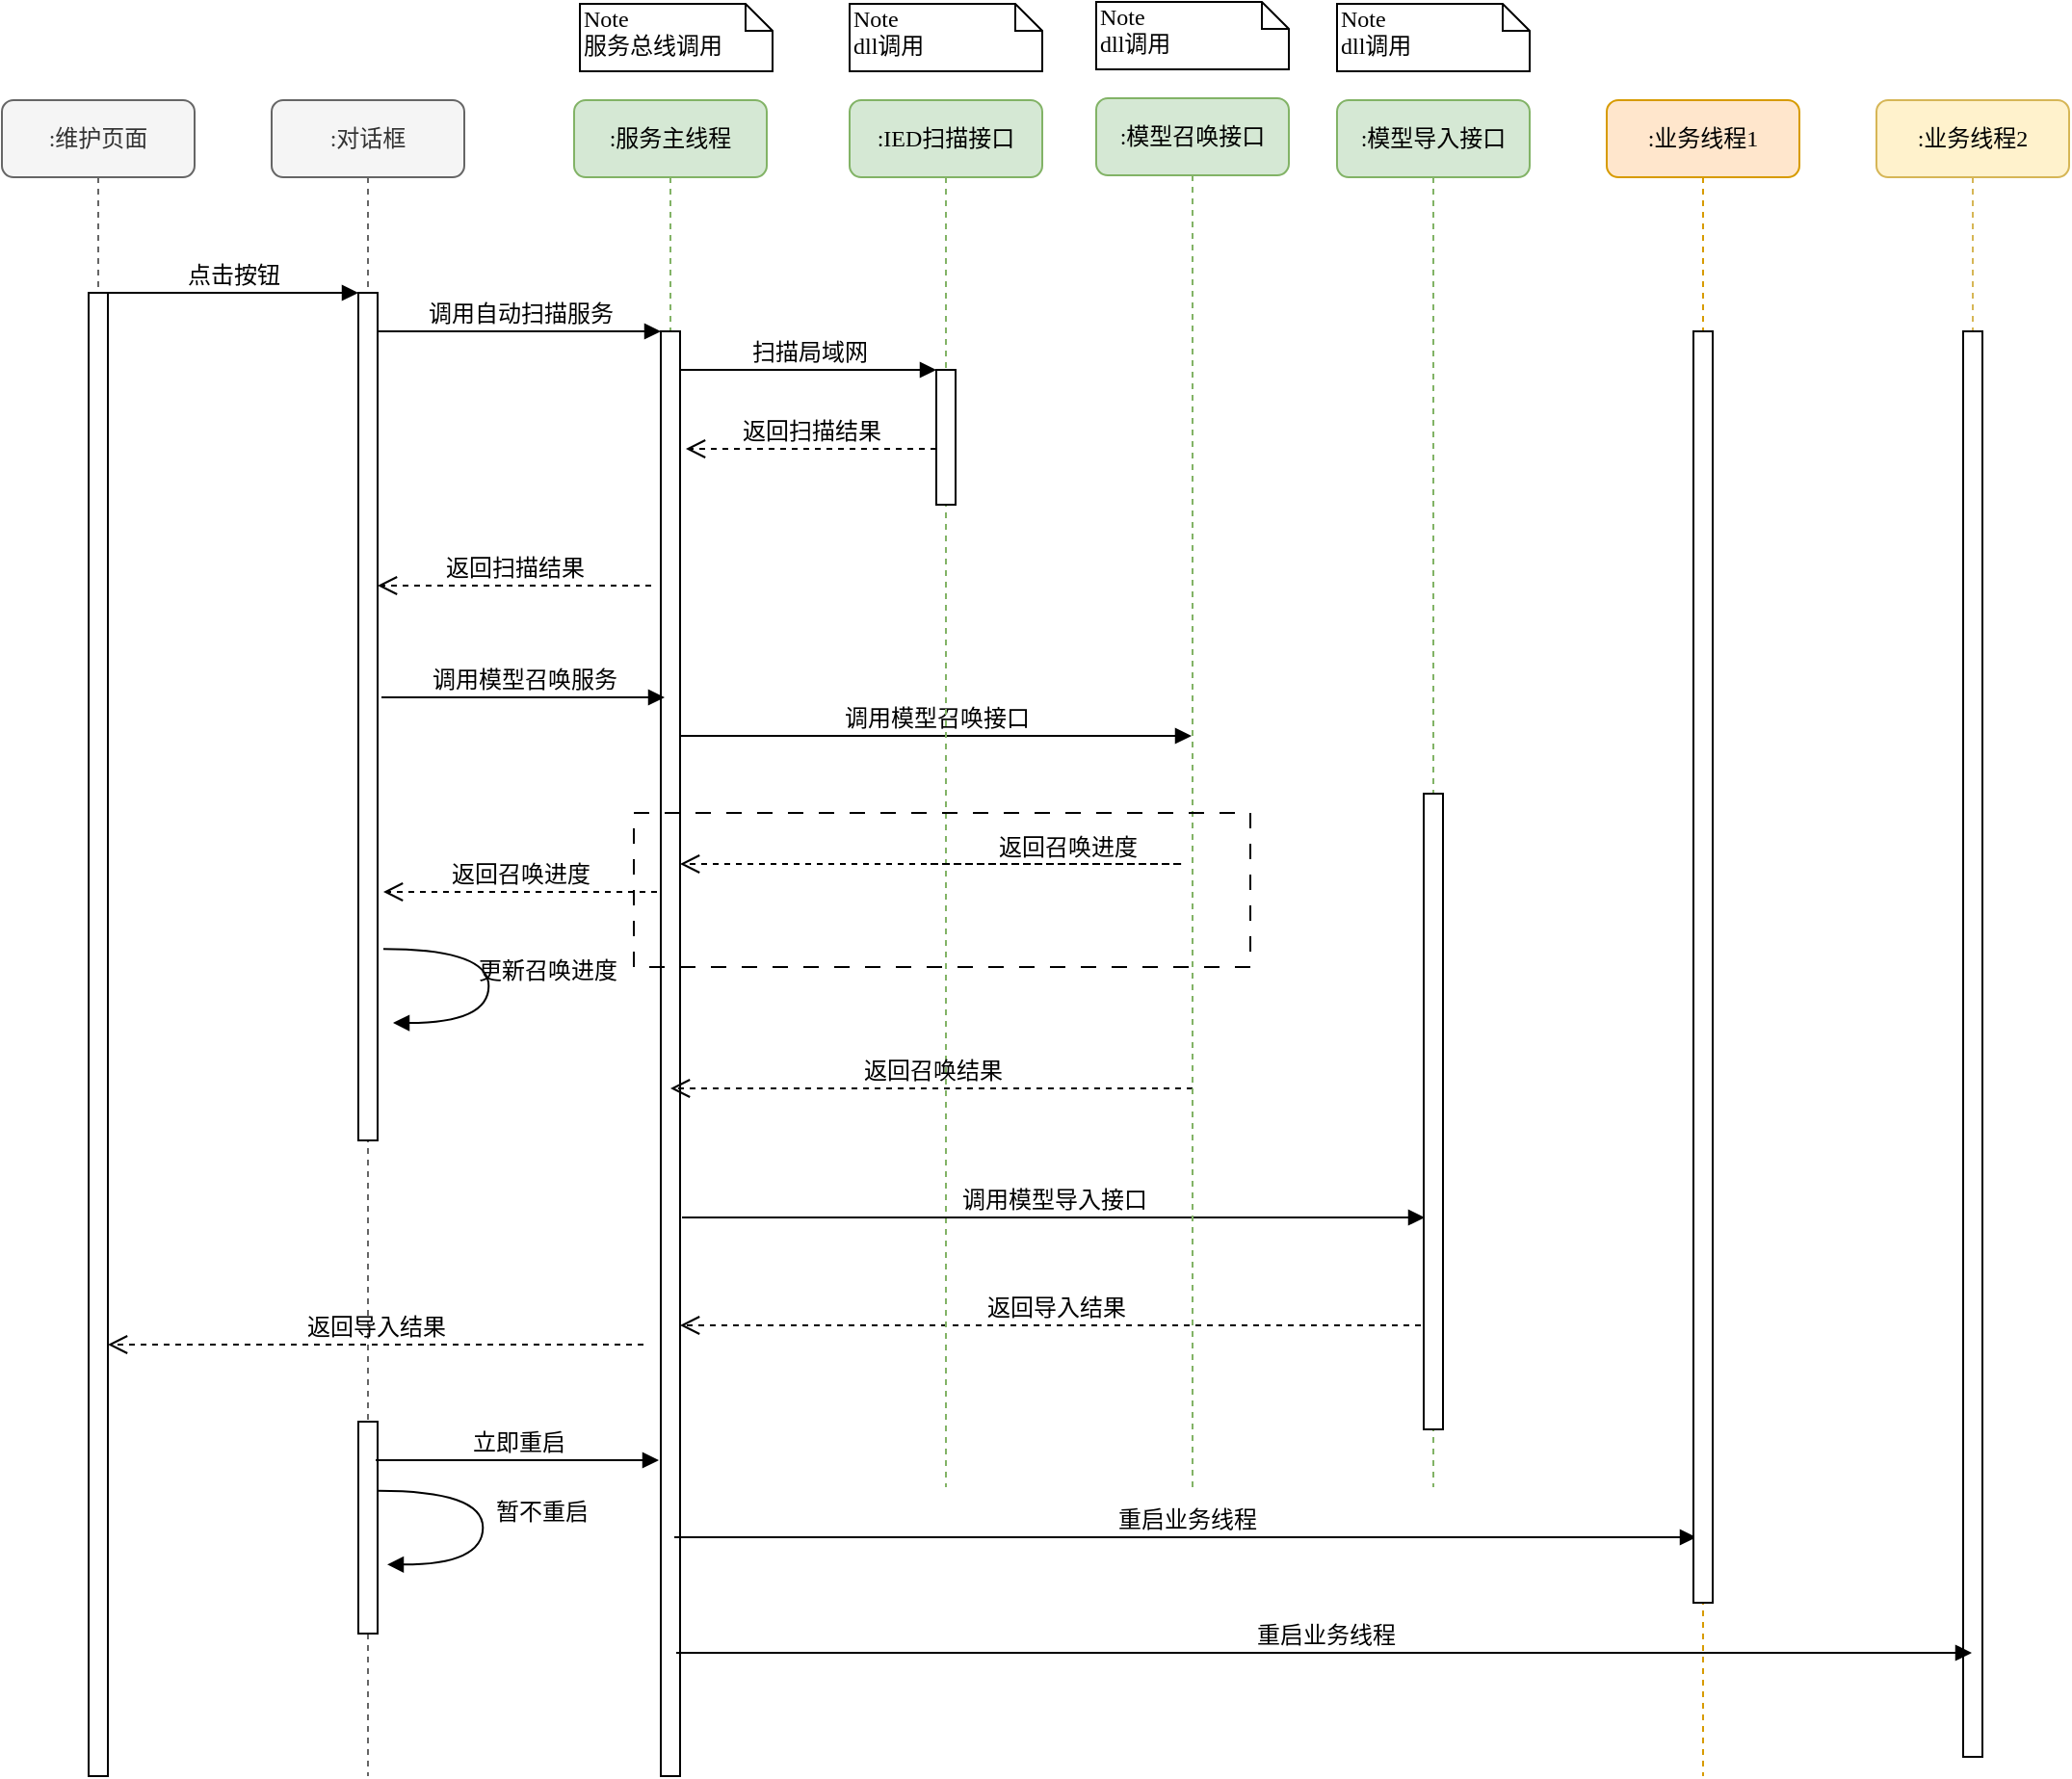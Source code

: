 <mxfile version="27.1.4" pages="2">
  <diagram name="Page-1" id="13e1069c-82ec-6db2-03f1-153e76fe0fe0">
    <mxGraphModel dx="1205" dy="773" grid="1" gridSize="10" guides="1" tooltips="1" connect="1" arrows="1" fold="1" page="0" pageScale="1" pageWidth="1100" pageHeight="850" background="none" math="0" shadow="0">
      <root>
        <mxCell id="0" />
        <mxCell id="1" parent="0" />
        <mxCell id="7baba1c4bc27f4b0-2" value=":对话框" style="shape=umlLifeline;perimeter=lifelinePerimeter;whiteSpace=wrap;html=1;container=1;collapsible=0;recursiveResize=0;outlineConnect=0;rounded=1;shadow=0;comic=0;labelBackgroundColor=none;strokeWidth=1;fontFamily=Verdana;fontSize=12;align=center;fillColor=#f5f5f5;fontColor=#333333;strokeColor=#666666;" parent="1" vertex="1">
          <mxGeometry x="162" y="80" width="100" height="870" as="geometry" />
        </mxCell>
        <mxCell id="7baba1c4bc27f4b0-10" value="" style="html=1;points=[];perimeter=orthogonalPerimeter;rounded=0;shadow=0;comic=0;labelBackgroundColor=none;strokeWidth=1;fontFamily=Verdana;fontSize=12;align=center;" parent="7baba1c4bc27f4b0-2" vertex="1">
          <mxGeometry x="45" y="100" width="10" height="440" as="geometry" />
        </mxCell>
        <mxCell id="suQjO1yxEQJ7SUyUtIcE-12" value="" style="html=1;points=[];perimeter=orthogonalPerimeter;rounded=0;shadow=0;comic=0;labelBackgroundColor=none;strokeWidth=1;fontFamily=Verdana;fontSize=12;align=center;" parent="7baba1c4bc27f4b0-2" vertex="1">
          <mxGeometry x="45" y="686" width="10" height="110" as="geometry" />
        </mxCell>
        <mxCell id="suQjO1yxEQJ7SUyUtIcE-13" value="暂不重启" style="html=1;verticalAlign=bottom;endArrow=block;labelBackgroundColor=none;fontFamily=Verdana;fontSize=12;elbow=vertical;edgeStyle=orthogonalEdgeStyle;curved=1;entryX=1;entryY=0.286;entryPerimeter=0;exitX=1.038;exitY=0.345;exitPerimeter=0;" parent="7baba1c4bc27f4b0-2" edge="1">
          <mxGeometry x="0.047" y="30" relative="1" as="geometry">
            <mxPoint x="55" y="721.83" as="sourcePoint" />
            <mxPoint x="60" y="760.163" as="targetPoint" />
            <Array as="points">
              <mxPoint x="109.667" y="721.83" />
              <mxPoint x="109.667" y="759.83" />
            </Array>
            <mxPoint as="offset" />
          </mxGeometry>
        </mxCell>
        <mxCell id="7baba1c4bc27f4b0-3" value=":服务主线程" style="shape=umlLifeline;perimeter=lifelinePerimeter;whiteSpace=wrap;html=1;container=1;collapsible=0;recursiveResize=0;outlineConnect=0;rounded=1;shadow=0;comic=0;labelBackgroundColor=none;strokeWidth=1;fontFamily=Verdana;fontSize=12;align=center;fillColor=#d5e8d4;strokeColor=#82b366;" parent="1" vertex="1">
          <mxGeometry x="319" y="80" width="100" height="870" as="geometry" />
        </mxCell>
        <mxCell id="7baba1c4bc27f4b0-13" value="" style="html=1;points=[];perimeter=orthogonalPerimeter;rounded=0;shadow=0;comic=0;labelBackgroundColor=none;strokeWidth=1;fontFamily=Verdana;fontSize=12;align=center;" parent="7baba1c4bc27f4b0-3" vertex="1">
          <mxGeometry x="45" y="120" width="10" height="750" as="geometry" />
        </mxCell>
        <mxCell id="suQjO1yxEQJ7SUyUtIcE-9" value="返回导入结果" style="html=1;verticalAlign=bottom;endArrow=open;dashed=1;endSize=8;labelBackgroundColor=none;fontFamily=Verdana;fontSize=12;edgeStyle=elbowEdgeStyle;elbow=horizontal;" parent="7baba1c4bc27f4b0-3" edge="1">
          <mxGeometry relative="1" as="geometry">
            <mxPoint x="55" y="636" as="targetPoint" />
            <Array as="points">
              <mxPoint x="130" y="636" />
              <mxPoint x="160" y="636" />
            </Array>
            <mxPoint x="445.5" y="636" as="sourcePoint" />
            <mxPoint as="offset" />
          </mxGeometry>
        </mxCell>
        <mxCell id="suQjO1yxEQJ7SUyUtIcE-15" value="重启业务线程" style="html=1;verticalAlign=bottom;endArrow=block;labelBackgroundColor=none;fontFamily=Verdana;fontSize=12;edgeStyle=elbowEdgeStyle;elbow=vertical;" parent="7baba1c4bc27f4b0-3" edge="1">
          <mxGeometry relative="1" as="geometry">
            <mxPoint x="52" y="746" as="sourcePoint" />
            <mxPoint x="582.5" y="746" as="targetPoint" />
          </mxGeometry>
        </mxCell>
        <mxCell id="oDbTuriEMmHW-cQn8cKx-6" value="调用模型召唤接口" style="html=1;verticalAlign=bottom;endArrow=block;labelBackgroundColor=none;fontFamily=Verdana;fontSize=12;edgeStyle=elbowEdgeStyle;elbow=vertical;" parent="7baba1c4bc27f4b0-3" target="oDbTuriEMmHW-cQn8cKx-2" edge="1">
          <mxGeometry relative="1" as="geometry">
            <mxPoint x="55" y="330" as="sourcePoint" />
            <mxPoint x="202" y="330" as="targetPoint" />
          </mxGeometry>
        </mxCell>
        <mxCell id="7baba1c4bc27f4b0-4" value=":IED扫描接口" style="shape=umlLifeline;perimeter=lifelinePerimeter;whiteSpace=wrap;html=1;container=1;collapsible=0;recursiveResize=0;outlineConnect=0;rounded=1;shadow=0;comic=0;labelBackgroundColor=none;strokeWidth=1;fontFamily=Verdana;fontSize=12;align=center;fillColor=#d5e8d4;strokeColor=#82b366;" parent="1" vertex="1">
          <mxGeometry x="462" y="80" width="100" height="720" as="geometry" />
        </mxCell>
        <mxCell id="suQjO1yxEQJ7SUyUtIcE-1" value="返回扫描结果" style="html=1;verticalAlign=bottom;endArrow=open;dashed=1;endSize=8;labelBackgroundColor=none;fontFamily=Verdana;fontSize=12;edgeStyle=elbowEdgeStyle;elbow=horizontal;" parent="7baba1c4bc27f4b0-4" edge="1">
          <mxGeometry relative="1" as="geometry">
            <mxPoint x="-85" y="181" as="targetPoint" />
            <Array as="points">
              <mxPoint x="-10" y="181" />
              <mxPoint x="20" y="181" />
            </Array>
            <mxPoint x="45" y="181" as="sourcePoint" />
            <mxPoint as="offset" />
          </mxGeometry>
        </mxCell>
        <mxCell id="NgHOozFB_Or3sqz0vwRv-1" value="返回召唤结果" style="html=1;verticalAlign=bottom;endArrow=open;dashed=1;endSize=8;labelBackgroundColor=none;fontFamily=Verdana;fontSize=12;edgeStyle=elbowEdgeStyle;elbow=horizontal;" parent="7baba1c4bc27f4b0-4" target="7baba1c4bc27f4b0-3" edge="1">
          <mxGeometry relative="1" as="geometry">
            <mxPoint x="48" y="513" as="targetPoint" />
            <Array as="points">
              <mxPoint x="123" y="513" />
              <mxPoint x="153" y="513" />
            </Array>
            <mxPoint x="178" y="513" as="sourcePoint" />
            <mxPoint as="offset" />
          </mxGeometry>
        </mxCell>
        <mxCell id="NgHOozFB_Or3sqz0vwRv-2" value="调用模型导入接口" style="html=1;verticalAlign=bottom;endArrow=block;labelBackgroundColor=none;fontFamily=Verdana;fontSize=12;edgeStyle=elbowEdgeStyle;elbow=vertical;" parent="7baba1c4bc27f4b0-4" edge="1">
          <mxGeometry relative="1" as="geometry">
            <mxPoint x="-87" y="580" as="sourcePoint" />
            <mxPoint x="298.5" y="580" as="targetPoint" />
          </mxGeometry>
        </mxCell>
        <mxCell id="7baba1c4bc27f4b0-5" value=":模型导入接口" style="shape=umlLifeline;perimeter=lifelinePerimeter;whiteSpace=wrap;html=1;container=1;collapsible=0;recursiveResize=0;outlineConnect=0;rounded=1;shadow=0;comic=0;labelBackgroundColor=none;strokeWidth=1;fontFamily=Verdana;fontSize=12;align=center;fillColor=#d5e8d4;strokeColor=#82b366;" parent="1" vertex="1">
          <mxGeometry x="715" y="80" width="100" height="720" as="geometry" />
        </mxCell>
        <mxCell id="7baba1c4bc27f4b0-19" value="" style="html=1;points=[];perimeter=orthogonalPerimeter;rounded=0;shadow=0;comic=0;labelBackgroundColor=none;strokeWidth=1;fontFamily=Verdana;fontSize=12;align=center;" parent="7baba1c4bc27f4b0-5" vertex="1">
          <mxGeometry x="45" y="360" width="10" height="330" as="geometry" />
        </mxCell>
        <mxCell id="7baba1c4bc27f4b0-6" value=":业务线程1" style="shape=umlLifeline;perimeter=lifelinePerimeter;whiteSpace=wrap;html=1;container=1;collapsible=0;recursiveResize=0;outlineConnect=0;rounded=1;shadow=0;comic=0;labelBackgroundColor=none;strokeWidth=1;fontFamily=Verdana;fontSize=12;align=center;fillColor=#ffe6cc;strokeColor=#d79b00;" parent="1" vertex="1">
          <mxGeometry x="855" y="80" width="100" height="870" as="geometry" />
        </mxCell>
        <mxCell id="NgHOozFB_Or3sqz0vwRv-4" value="" style="html=1;points=[];perimeter=orthogonalPerimeter;rounded=0;shadow=0;comic=0;labelBackgroundColor=none;strokeWidth=1;fontFamily=Verdana;fontSize=12;align=center;" parent="7baba1c4bc27f4b0-6" vertex="1">
          <mxGeometry x="45" y="120" width="10" height="660" as="geometry" />
        </mxCell>
        <mxCell id="7baba1c4bc27f4b0-7" value=":业务线程2" style="shape=umlLifeline;perimeter=lifelinePerimeter;whiteSpace=wrap;html=1;container=1;collapsible=0;recursiveResize=0;outlineConnect=0;rounded=1;shadow=0;comic=0;labelBackgroundColor=none;strokeWidth=1;fontFamily=Verdana;fontSize=12;align=center;fillColor=#fff2cc;strokeColor=#d6b656;" parent="1" vertex="1">
          <mxGeometry x="995" y="80" width="100" height="860" as="geometry" />
        </mxCell>
        <mxCell id="NgHOozFB_Or3sqz0vwRv-5" value="" style="html=1;points=[];perimeter=orthogonalPerimeter;rounded=0;shadow=0;comic=0;labelBackgroundColor=none;strokeWidth=1;fontFamily=Verdana;fontSize=12;align=center;" parent="7baba1c4bc27f4b0-7" vertex="1">
          <mxGeometry x="45" y="120" width="10" height="740" as="geometry" />
        </mxCell>
        <mxCell id="7baba1c4bc27f4b0-8" value=":维护页面" style="shape=umlLifeline;perimeter=lifelinePerimeter;whiteSpace=wrap;html=1;container=1;collapsible=0;recursiveResize=0;outlineConnect=0;rounded=1;shadow=0;comic=0;labelBackgroundColor=none;strokeWidth=1;fontFamily=Verdana;fontSize=12;align=center;fillColor=#f5f5f5;fontColor=#333333;strokeColor=#666666;" parent="1" vertex="1">
          <mxGeometry x="22" y="80" width="100" height="870" as="geometry" />
        </mxCell>
        <mxCell id="7baba1c4bc27f4b0-9" value="" style="html=1;points=[];perimeter=orthogonalPerimeter;rounded=0;shadow=0;comic=0;labelBackgroundColor=none;strokeWidth=1;fontFamily=Verdana;fontSize=12;align=center;" parent="7baba1c4bc27f4b0-8" vertex="1">
          <mxGeometry x="45" y="100" width="10" height="770" as="geometry" />
        </mxCell>
        <mxCell id="7baba1c4bc27f4b0-16" value="" style="html=1;points=[];perimeter=orthogonalPerimeter;rounded=0;shadow=0;comic=0;labelBackgroundColor=none;strokeWidth=1;fontFamily=Verdana;fontSize=12;align=center;" parent="1" vertex="1">
          <mxGeometry x="507" y="220" width="10" height="70" as="geometry" />
        </mxCell>
        <mxCell id="7baba1c4bc27f4b0-17" value="扫描局域网" style="html=1;verticalAlign=bottom;endArrow=block;labelBackgroundColor=none;fontFamily=Verdana;fontSize=12;edgeStyle=elbowEdgeStyle;elbow=vertical;" parent="1" source="7baba1c4bc27f4b0-13" target="7baba1c4bc27f4b0-16" edge="1">
          <mxGeometry relative="1" as="geometry">
            <mxPoint x="432" y="220" as="sourcePoint" />
            <Array as="points">
              <mxPoint x="382" y="220" />
            </Array>
          </mxGeometry>
        </mxCell>
        <mxCell id="7baba1c4bc27f4b0-11" value="点击按钮" style="html=1;verticalAlign=bottom;endArrow=block;entryX=0;entryY=0;labelBackgroundColor=none;fontFamily=Verdana;fontSize=12;edgeStyle=elbowEdgeStyle;elbow=vertical;" parent="1" source="7baba1c4bc27f4b0-9" target="7baba1c4bc27f4b0-10" edge="1">
          <mxGeometry relative="1" as="geometry">
            <mxPoint x="142" y="190" as="sourcePoint" />
            <mxPoint as="offset" />
          </mxGeometry>
        </mxCell>
        <mxCell id="7baba1c4bc27f4b0-14" value="调用自动扫描服务" style="html=1;verticalAlign=bottom;endArrow=block;entryX=0;entryY=0;labelBackgroundColor=none;fontFamily=Verdana;fontSize=12;edgeStyle=elbowEdgeStyle;elbow=vertical;" parent="1" source="7baba1c4bc27f4b0-10" target="7baba1c4bc27f4b0-13" edge="1">
          <mxGeometry relative="1" as="geometry">
            <mxPoint x="292" y="200" as="sourcePoint" />
          </mxGeometry>
        </mxCell>
        <mxCell id="7baba1c4bc27f4b0-42" value="Note&lt;div&gt;服务总线调用&lt;/div&gt;" style="shape=note;whiteSpace=wrap;html=1;size=14;verticalAlign=top;align=left;spacingTop=-6;rounded=0;shadow=0;comic=0;labelBackgroundColor=none;strokeWidth=1;fontFamily=Verdana;fontSize=12" parent="1" vertex="1">
          <mxGeometry x="322" y="30" width="100" height="35" as="geometry" />
        </mxCell>
        <mxCell id="7baba1c4bc27f4b0-43" value="Note&lt;div&gt;dll调用&lt;/div&gt;" style="shape=note;whiteSpace=wrap;html=1;size=14;verticalAlign=top;align=left;spacingTop=-6;rounded=0;shadow=0;comic=0;labelBackgroundColor=none;strokeWidth=1;fontFamily=Verdana;fontSize=12" parent="1" vertex="1">
          <mxGeometry x="462" y="30" width="100" height="35" as="geometry" />
        </mxCell>
        <mxCell id="7baba1c4bc27f4b0-44" value="Note&lt;div&gt;dll调用&lt;/div&gt;" style="shape=note;whiteSpace=wrap;html=1;size=14;verticalAlign=top;align=left;spacingTop=-6;rounded=0;shadow=0;comic=0;labelBackgroundColor=none;strokeWidth=1;fontFamily=Verdana;fontSize=12" parent="1" vertex="1">
          <mxGeometry x="715" y="30" width="100" height="35" as="geometry" />
        </mxCell>
        <mxCell id="suQjO1yxEQJ7SUyUtIcE-11" value="返回导入结果" style="html=1;verticalAlign=bottom;endArrow=open;dashed=1;endSize=8;labelBackgroundColor=none;fontFamily=Verdana;fontSize=12;edgeStyle=elbowEdgeStyle;elbow=horizontal;" parent="1" edge="1">
          <mxGeometry relative="1" as="geometry">
            <mxPoint x="77" y="726" as="targetPoint" />
            <Array as="points">
              <mxPoint x="152" y="726" />
              <mxPoint x="182" y="726" />
            </Array>
            <mxPoint x="355" y="726" as="sourcePoint" />
            <mxPoint as="offset" />
          </mxGeometry>
        </mxCell>
        <mxCell id="suQjO1yxEQJ7SUyUtIcE-14" value="立即重启" style="html=1;verticalAlign=bottom;endArrow=block;entryX=0;entryY=0;labelBackgroundColor=none;fontFamily=Verdana;fontSize=12;edgeStyle=elbowEdgeStyle;elbow=vertical;" parent="1" edge="1">
          <mxGeometry relative="1" as="geometry">
            <mxPoint x="216" y="786" as="sourcePoint" />
            <mxPoint x="363" y="786" as="targetPoint" />
          </mxGeometry>
        </mxCell>
        <mxCell id="suQjO1yxEQJ7SUyUtIcE-16" value="重启业务线程" style="html=1;verticalAlign=bottom;endArrow=block;labelBackgroundColor=none;fontFamily=Verdana;fontSize=12;edgeStyle=elbowEdgeStyle;elbow=vertical;" parent="1" edge="1">
          <mxGeometry relative="1" as="geometry">
            <mxPoint x="372" y="886" as="sourcePoint" />
            <mxPoint x="1044.5" y="886" as="targetPoint" />
          </mxGeometry>
        </mxCell>
        <mxCell id="oDbTuriEMmHW-cQn8cKx-1" value="返回扫描结果" style="html=1;verticalAlign=bottom;endArrow=open;dashed=1;endSize=8;labelBackgroundColor=none;fontFamily=Verdana;fontSize=12;edgeStyle=elbowEdgeStyle;elbow=horizontal;" parent="1" edge="1">
          <mxGeometry relative="1" as="geometry">
            <mxPoint x="217" y="332" as="targetPoint" />
            <Array as="points">
              <mxPoint x="292" y="332" />
              <mxPoint x="322" y="332" />
            </Array>
            <mxPoint x="359" y="332" as="sourcePoint" />
            <mxPoint as="offset" />
          </mxGeometry>
        </mxCell>
        <mxCell id="oDbTuriEMmHW-cQn8cKx-2" value=":模型召唤接口" style="shape=umlLifeline;perimeter=lifelinePerimeter;whiteSpace=wrap;html=1;container=1;collapsible=0;recursiveResize=0;outlineConnect=0;rounded=1;shadow=0;comic=0;labelBackgroundColor=none;strokeWidth=1;fontFamily=Verdana;fontSize=12;align=center;fillColor=#d5e8d4;strokeColor=#82b366;" parent="1" vertex="1">
          <mxGeometry x="590" y="79" width="100" height="721" as="geometry" />
        </mxCell>
        <mxCell id="oDbTuriEMmHW-cQn8cKx-13" value="" style="rounded=0;whiteSpace=wrap;html=1;dashed=1;dashPattern=8 8;fillColor=none;" parent="oDbTuriEMmHW-cQn8cKx-2" vertex="1">
          <mxGeometry x="-240" y="371" width="320" height="80" as="geometry" />
        </mxCell>
        <mxCell id="oDbTuriEMmHW-cQn8cKx-14" value="返回召唤进度" style="html=1;verticalAlign=bottom;endArrow=open;dashed=1;endSize=8;labelBackgroundColor=none;fontFamily=Verdana;fontSize=12;edgeStyle=elbowEdgeStyle;elbow=horizontal;" parent="oDbTuriEMmHW-cQn8cKx-2" edge="1">
          <mxGeometry relative="1" as="geometry">
            <mxPoint x="-216" y="397.5" as="targetPoint" />
            <Array as="points">
              <mxPoint x="50" y="398" />
              <mxPoint x="-111" y="397.5" />
            </Array>
            <mxPoint x="-86" y="397.5" as="sourcePoint" />
            <mxPoint as="offset" />
          </mxGeometry>
        </mxCell>
        <mxCell id="oDbTuriEMmHW-cQn8cKx-4" value="Note&lt;div&gt;dll调用&lt;/div&gt;" style="shape=note;whiteSpace=wrap;html=1;size=14;verticalAlign=top;align=left;spacingTop=-6;rounded=0;shadow=0;comic=0;labelBackgroundColor=none;strokeWidth=1;fontFamily=Verdana;fontSize=12" parent="1" vertex="1">
          <mxGeometry x="590" y="29" width="100" height="35" as="geometry" />
        </mxCell>
        <mxCell id="oDbTuriEMmHW-cQn8cKx-5" value="调用模型召唤服务" style="html=1;verticalAlign=bottom;endArrow=block;entryX=0;entryY=0;labelBackgroundColor=none;fontFamily=Verdana;fontSize=12;edgeStyle=elbowEdgeStyle;elbow=vertical;" parent="1" edge="1">
          <mxGeometry relative="1" as="geometry">
            <mxPoint x="219" y="390" as="sourcePoint" />
            <mxPoint x="366" y="390" as="targetPoint" />
          </mxGeometry>
        </mxCell>
        <mxCell id="oDbTuriEMmHW-cQn8cKx-15" value="返回召唤进度" style="html=1;verticalAlign=bottom;endArrow=open;dashed=1;endSize=8;labelBackgroundColor=none;fontFamily=Verdana;fontSize=12;edgeStyle=elbowEdgeStyle;elbow=horizontal;" parent="1" edge="1">
          <mxGeometry relative="1" as="geometry">
            <mxPoint x="220" y="491" as="targetPoint" />
            <Array as="points">
              <mxPoint x="295" y="491" />
              <mxPoint x="325" y="491" />
            </Array>
            <mxPoint x="362" y="491" as="sourcePoint" />
            <mxPoint as="offset" />
          </mxGeometry>
        </mxCell>
        <mxCell id="oDbTuriEMmHW-cQn8cKx-16" value="更新召唤进度" style="html=1;verticalAlign=bottom;endArrow=block;labelBackgroundColor=none;fontFamily=Verdana;fontSize=12;elbow=vertical;edgeStyle=orthogonalEdgeStyle;curved=1;entryX=1;entryY=0.286;entryPerimeter=0;exitX=1.038;exitY=0.345;exitPerimeter=0;" parent="1" edge="1">
          <mxGeometry x="0.047" y="30" relative="1" as="geometry">
            <mxPoint x="220" y="520.67" as="sourcePoint" />
            <mxPoint x="225" y="559.003" as="targetPoint" />
            <Array as="points">
              <mxPoint x="274.667" y="520.67" />
              <mxPoint x="274.667" y="558.67" />
            </Array>
            <mxPoint as="offset" />
          </mxGeometry>
        </mxCell>
      </root>
    </mxGraphModel>
  </diagram>
  <diagram name="Page-1 的副本" id="tqfcD7qyh15R4Tc6DWdW">
    <mxGraphModel dx="1205" dy="773" grid="1" gridSize="10" guides="1" tooltips="1" connect="1" arrows="1" fold="1" page="0" pageScale="1" pageWidth="1100" pageHeight="850" background="none" math="0" shadow="0">
      <root>
        <mxCell id="wToIff_-d8bwmBU864E--0" />
        <mxCell id="wToIff_-d8bwmBU864E--1" parent="wToIff_-d8bwmBU864E--0" />
        <mxCell id="wToIff_-d8bwmBU864E--2" value=":对话框" style="shape=umlLifeline;perimeter=lifelinePerimeter;whiteSpace=wrap;html=1;container=1;collapsible=0;recursiveResize=0;outlineConnect=0;rounded=1;shadow=0;comic=0;labelBackgroundColor=none;strokeWidth=1;fontFamily=Verdana;fontSize=12;align=center;fillColor=#f5f5f5;fontColor=#333333;strokeColor=#666666;" vertex="1" parent="wToIff_-d8bwmBU864E--1">
          <mxGeometry x="162" y="80" width="100" height="870" as="geometry" />
        </mxCell>
        <mxCell id="wToIff_-d8bwmBU864E--3" value="" style="html=1;points=[];perimeter=orthogonalPerimeter;rounded=0;shadow=0;comic=0;labelBackgroundColor=none;strokeWidth=1;fontFamily=Verdana;fontSize=12;align=center;" vertex="1" parent="wToIff_-d8bwmBU864E--2">
          <mxGeometry x="45" y="100" width="10" height="440" as="geometry" />
        </mxCell>
        <mxCell id="wToIff_-d8bwmBU864E--4" value="" style="html=1;points=[];perimeter=orthogonalPerimeter;rounded=0;shadow=0;comic=0;labelBackgroundColor=none;strokeWidth=1;fontFamily=Verdana;fontSize=12;align=center;" vertex="1" parent="wToIff_-d8bwmBU864E--2">
          <mxGeometry x="45" y="595" width="10" height="110" as="geometry" />
        </mxCell>
        <mxCell id="wToIff_-d8bwmBU864E--5" value="暂不重启" style="html=1;verticalAlign=bottom;endArrow=block;labelBackgroundColor=none;fontFamily=Verdana;fontSize=12;elbow=vertical;edgeStyle=orthogonalEdgeStyle;curved=1;entryX=1;entryY=0.286;entryPerimeter=0;exitX=1.038;exitY=0.345;exitPerimeter=0;" edge="1" parent="wToIff_-d8bwmBU864E--2">
          <mxGeometry x="0.047" y="30" relative="1" as="geometry">
            <mxPoint x="55" y="630.83" as="sourcePoint" />
            <mxPoint x="60" y="669.163" as="targetPoint" />
            <Array as="points">
              <mxPoint x="109.667" y="630.83" />
              <mxPoint x="109.667" y="668.83" />
            </Array>
            <mxPoint as="offset" />
          </mxGeometry>
        </mxCell>
        <mxCell id="wToIff_-d8bwmBU864E--6" value=":服务主线程" style="shape=umlLifeline;perimeter=lifelinePerimeter;whiteSpace=wrap;html=1;container=1;collapsible=0;recursiveResize=0;outlineConnect=0;rounded=1;shadow=0;comic=0;labelBackgroundColor=none;strokeWidth=1;fontFamily=Verdana;fontSize=12;align=center;fillColor=#d5e8d4;strokeColor=#82b366;" vertex="1" parent="wToIff_-d8bwmBU864E--1">
          <mxGeometry x="319" y="80" width="100" height="870" as="geometry" />
        </mxCell>
        <mxCell id="wToIff_-d8bwmBU864E--7" value="" style="html=1;points=[];perimeter=orthogonalPerimeter;rounded=0;shadow=0;comic=0;labelBackgroundColor=none;strokeWidth=1;fontFamily=Verdana;fontSize=12;align=center;" vertex="1" parent="wToIff_-d8bwmBU864E--6">
          <mxGeometry x="45" y="120" width="10" height="750" as="geometry" />
        </mxCell>
        <mxCell id="wToIff_-d8bwmBU864E--9" value="重启业务线程" style="html=1;verticalAlign=bottom;endArrow=block;labelBackgroundColor=none;fontFamily=Verdana;fontSize=12;edgeStyle=elbowEdgeStyle;elbow=vertical;" edge="1" parent="wToIff_-d8bwmBU864E--6" target="wToIff_-d8bwmBU864E--17">
          <mxGeometry relative="1" as="geometry">
            <mxPoint x="56" y="655" as="sourcePoint" />
            <mxPoint x="495.5" y="655" as="targetPoint" />
          </mxGeometry>
        </mxCell>
        <mxCell id="wToIff_-d8bwmBU864E--10" value="调用模型删除接口" style="html=1;verticalAlign=bottom;endArrow=block;labelBackgroundColor=none;fontFamily=Verdana;fontSize=12;edgeStyle=elbowEdgeStyle;elbow=vertical;" edge="1" parent="wToIff_-d8bwmBU864E--6">
          <mxGeometry relative="1" as="geometry">
            <mxPoint x="61" y="330" as="sourcePoint" />
            <mxPoint x="316.5" y="330" as="targetPoint" />
          </mxGeometry>
        </mxCell>
        <mxCell id="wToIff_-d8bwmBU864E--11" value=":check接口" style="shape=umlLifeline;perimeter=lifelinePerimeter;whiteSpace=wrap;html=1;container=1;collapsible=0;recursiveResize=0;outlineConnect=0;rounded=1;shadow=0;comic=0;labelBackgroundColor=none;strokeWidth=1;fontFamily=Verdana;fontSize=12;align=center;fillColor=#d5e8d4;strokeColor=#82b366;" vertex="1" parent="wToIff_-d8bwmBU864E--1">
          <mxGeometry x="462" y="80" width="100" height="720" as="geometry" />
        </mxCell>
        <mxCell id="wToIff_-d8bwmBU864E--12" value="返回验证结果" style="html=1;verticalAlign=bottom;endArrow=open;dashed=1;endSize=8;labelBackgroundColor=none;fontFamily=Verdana;fontSize=12;edgeStyle=elbowEdgeStyle;elbow=horizontal;" edge="1" parent="wToIff_-d8bwmBU864E--11">
          <mxGeometry relative="1" as="geometry">
            <mxPoint x="-85" y="181" as="targetPoint" />
            <Array as="points">
              <mxPoint x="-10" y="181" />
              <mxPoint x="20" y="181" />
            </Array>
            <mxPoint x="45" y="181" as="sourcePoint" />
            <mxPoint as="offset" />
          </mxGeometry>
        </mxCell>
        <mxCell id="wToIff_-d8bwmBU864E--17" value=":业务线程1" style="shape=umlLifeline;perimeter=lifelinePerimeter;whiteSpace=wrap;html=1;container=1;collapsible=0;recursiveResize=0;outlineConnect=0;rounded=1;shadow=0;comic=0;labelBackgroundColor=none;strokeWidth=1;fontFamily=Verdana;fontSize=12;align=center;fillColor=#ffe6cc;strokeColor=#d79b00;" vertex="1" parent="wToIff_-d8bwmBU864E--1">
          <mxGeometry x="795" y="80" width="100" height="870" as="geometry" />
        </mxCell>
        <mxCell id="wToIff_-d8bwmBU864E--18" value="" style="html=1;points=[];perimeter=orthogonalPerimeter;rounded=0;shadow=0;comic=0;labelBackgroundColor=none;strokeWidth=1;fontFamily=Verdana;fontSize=12;align=center;" vertex="1" parent="wToIff_-d8bwmBU864E--17">
          <mxGeometry x="45" y="120" width="10" height="740" as="geometry" />
        </mxCell>
        <mxCell id="wToIff_-d8bwmBU864E--19" value=":业务线程2" style="shape=umlLifeline;perimeter=lifelinePerimeter;whiteSpace=wrap;html=1;container=1;collapsible=0;recursiveResize=0;outlineConnect=0;rounded=1;shadow=0;comic=0;labelBackgroundColor=none;strokeWidth=1;fontFamily=Verdana;fontSize=12;align=center;fillColor=#fff2cc;strokeColor=#d6b656;" vertex="1" parent="wToIff_-d8bwmBU864E--1">
          <mxGeometry x="935" y="80" width="100" height="860" as="geometry" />
        </mxCell>
        <mxCell id="wToIff_-d8bwmBU864E--20" value="" style="html=1;points=[];perimeter=orthogonalPerimeter;rounded=0;shadow=0;comic=0;labelBackgroundColor=none;strokeWidth=1;fontFamily=Verdana;fontSize=12;align=center;" vertex="1" parent="wToIff_-d8bwmBU864E--19">
          <mxGeometry x="45" y="120" width="10" height="740" as="geometry" />
        </mxCell>
        <mxCell id="wToIff_-d8bwmBU864E--21" value=":维护页面" style="shape=umlLifeline;perimeter=lifelinePerimeter;whiteSpace=wrap;html=1;container=1;collapsible=0;recursiveResize=0;outlineConnect=0;rounded=1;shadow=0;comic=0;labelBackgroundColor=none;strokeWidth=1;fontFamily=Verdana;fontSize=12;align=center;fillColor=#f5f5f5;fontColor=#333333;strokeColor=#666666;" vertex="1" parent="wToIff_-d8bwmBU864E--1">
          <mxGeometry x="22" y="80" width="100" height="870" as="geometry" />
        </mxCell>
        <mxCell id="wToIff_-d8bwmBU864E--22" value="" style="html=1;points=[];perimeter=orthogonalPerimeter;rounded=0;shadow=0;comic=0;labelBackgroundColor=none;strokeWidth=1;fontFamily=Verdana;fontSize=12;align=center;" vertex="1" parent="wToIff_-d8bwmBU864E--21">
          <mxGeometry x="45" y="100" width="10" height="770" as="geometry" />
        </mxCell>
        <mxCell id="wToIff_-d8bwmBU864E--23" value="" style="html=1;points=[];perimeter=orthogonalPerimeter;rounded=0;shadow=0;comic=0;labelBackgroundColor=none;strokeWidth=1;fontFamily=Verdana;fontSize=12;align=center;" vertex="1" parent="wToIff_-d8bwmBU864E--1">
          <mxGeometry x="507" y="220" width="10" height="70" as="geometry" />
        </mxCell>
        <mxCell id="wToIff_-d8bwmBU864E--24" value="验证删除合法性" style="html=1;verticalAlign=bottom;endArrow=block;labelBackgroundColor=none;fontFamily=Verdana;fontSize=12;edgeStyle=elbowEdgeStyle;elbow=vertical;" edge="1" parent="wToIff_-d8bwmBU864E--1" source="wToIff_-d8bwmBU864E--7" target="wToIff_-d8bwmBU864E--23">
          <mxGeometry relative="1" as="geometry">
            <mxPoint x="432" y="220" as="sourcePoint" />
            <Array as="points">
              <mxPoint x="382" y="220" />
            </Array>
          </mxGeometry>
        </mxCell>
        <mxCell id="wToIff_-d8bwmBU864E--25" value="点击按钮" style="html=1;verticalAlign=bottom;endArrow=block;entryX=0;entryY=0;labelBackgroundColor=none;fontFamily=Verdana;fontSize=12;edgeStyle=elbowEdgeStyle;elbow=vertical;" edge="1" parent="wToIff_-d8bwmBU864E--1" source="wToIff_-d8bwmBU864E--22" target="wToIff_-d8bwmBU864E--3">
          <mxGeometry relative="1" as="geometry">
            <mxPoint x="142" y="190" as="sourcePoint" />
            <mxPoint as="offset" />
          </mxGeometry>
        </mxCell>
        <mxCell id="wToIff_-d8bwmBU864E--26" value="调用删除模型服务" style="html=1;verticalAlign=bottom;endArrow=block;entryX=0;entryY=0;labelBackgroundColor=none;fontFamily=Verdana;fontSize=12;edgeStyle=elbowEdgeStyle;elbow=vertical;" edge="1" parent="wToIff_-d8bwmBU864E--1" source="wToIff_-d8bwmBU864E--3" target="wToIff_-d8bwmBU864E--7">
          <mxGeometry relative="1" as="geometry">
            <mxPoint x="292" y="200" as="sourcePoint" />
          </mxGeometry>
        </mxCell>
        <mxCell id="wToIff_-d8bwmBU864E--27" value="Note&lt;div&gt;服务总线调用&lt;/div&gt;" style="shape=note;whiteSpace=wrap;html=1;size=14;verticalAlign=top;align=left;spacingTop=-6;rounded=0;shadow=0;comic=0;labelBackgroundColor=none;strokeWidth=1;fontFamily=Verdana;fontSize=12" vertex="1" parent="wToIff_-d8bwmBU864E--1">
          <mxGeometry x="322" y="30" width="100" height="35" as="geometry" />
        </mxCell>
        <mxCell id="wToIff_-d8bwmBU864E--28" value="Note&lt;div&gt;dll调用&lt;/div&gt;" style="shape=note;whiteSpace=wrap;html=1;size=14;verticalAlign=top;align=left;spacingTop=-6;rounded=0;shadow=0;comic=0;labelBackgroundColor=none;strokeWidth=1;fontFamily=Verdana;fontSize=12" vertex="1" parent="wToIff_-d8bwmBU864E--1">
          <mxGeometry x="462" y="30" width="100" height="35" as="geometry" />
        </mxCell>
        <mxCell id="wToIff_-d8bwmBU864E--31" value="立即重启" style="html=1;verticalAlign=bottom;endArrow=block;entryX=0;entryY=0;labelBackgroundColor=none;fontFamily=Verdana;fontSize=12;edgeStyle=elbowEdgeStyle;elbow=vertical;" edge="1" parent="wToIff_-d8bwmBU864E--1">
          <mxGeometry relative="1" as="geometry">
            <mxPoint x="216" y="695" as="sourcePoint" />
            <mxPoint x="363" y="695" as="targetPoint" />
          </mxGeometry>
        </mxCell>
        <mxCell id="wToIff_-d8bwmBU864E--32" value="重启业务线程" style="html=1;verticalAlign=bottom;endArrow=block;labelBackgroundColor=none;fontFamily=Verdana;fontSize=12;edgeStyle=elbowEdgeStyle;elbow=vertical;" edge="1" parent="wToIff_-d8bwmBU864E--1" source="wToIff_-d8bwmBU864E--6">
          <mxGeometry relative="1" as="geometry">
            <mxPoint x="446.5" y="795" as="sourcePoint" />
            <mxPoint x="979.5" y="795" as="targetPoint" />
          </mxGeometry>
        </mxCell>
        <mxCell id="wToIff_-d8bwmBU864E--33" value="返回验证结果(验证不通过)" style="html=1;verticalAlign=bottom;endArrow=open;dashed=1;endSize=8;labelBackgroundColor=none;fontFamily=Verdana;fontSize=12;edgeStyle=elbowEdgeStyle;elbow=horizontal;" edge="1" parent="wToIff_-d8bwmBU864E--1">
          <mxGeometry relative="1" as="geometry">
            <mxPoint x="217" y="332" as="targetPoint" />
            <Array as="points">
              <mxPoint x="292" y="332" />
              <mxPoint x="322" y="332" />
            </Array>
            <mxPoint x="359" y="332" as="sourcePoint" />
            <mxPoint as="offset" />
          </mxGeometry>
        </mxCell>
        <mxCell id="wToIff_-d8bwmBU864E--34" value=":模型删除接口" style="shape=umlLifeline;perimeter=lifelinePerimeter;whiteSpace=wrap;html=1;container=1;collapsible=0;recursiveResize=0;outlineConnect=0;rounded=1;shadow=0;comic=0;labelBackgroundColor=none;strokeWidth=1;fontFamily=Verdana;fontSize=12;align=center;fillColor=#d5e8d4;strokeColor=#82b366;" vertex="1" parent="wToIff_-d8bwmBU864E--1">
          <mxGeometry x="590" y="79" width="100" height="721" as="geometry" />
        </mxCell>
        <mxCell id="wToIff_-d8bwmBU864E--36" value="返回删除结果" style="html=1;verticalAlign=bottom;endArrow=open;dashed=1;endSize=8;labelBackgroundColor=none;fontFamily=Verdana;fontSize=12;edgeStyle=elbowEdgeStyle;elbow=horizontal;" edge="1" parent="wToIff_-d8bwmBU864E--34">
          <mxGeometry relative="1" as="geometry">
            <mxPoint x="-216" y="397.5" as="targetPoint" />
            <Array as="points">
              <mxPoint x="50" y="398" />
              <mxPoint x="-111" y="397.5" />
            </Array>
            <mxPoint x="-86" y="397.5" as="sourcePoint" />
            <mxPoint as="offset" />
          </mxGeometry>
        </mxCell>
        <mxCell id="AtDmHdzWM-x4FQTOqhe--0" value="" style="html=1;points=[];perimeter=orthogonalPerimeter;rounded=0;shadow=0;comic=0;labelBackgroundColor=none;strokeWidth=1;fontFamily=Verdana;fontSize=12;align=center;" vertex="1" parent="wToIff_-d8bwmBU864E--34">
          <mxGeometry x="45" y="311" width="10" height="99" as="geometry" />
        </mxCell>
        <mxCell id="wToIff_-d8bwmBU864E--37" value="Note&lt;div&gt;dll调用&lt;/div&gt;" style="shape=note;whiteSpace=wrap;html=1;size=14;verticalAlign=top;align=left;spacingTop=-6;rounded=0;shadow=0;comic=0;labelBackgroundColor=none;strokeWidth=1;fontFamily=Verdana;fontSize=12" vertex="1" parent="wToIff_-d8bwmBU864E--1">
          <mxGeometry x="590" y="29" width="100" height="35" as="geometry" />
        </mxCell>
        <mxCell id="wToIff_-d8bwmBU864E--39" value="返回删除结果" style="html=1;verticalAlign=bottom;endArrow=open;dashed=1;endSize=8;labelBackgroundColor=none;fontFamily=Verdana;fontSize=12;edgeStyle=elbowEdgeStyle;elbow=horizontal;" edge="1" parent="wToIff_-d8bwmBU864E--1">
          <mxGeometry relative="1" as="geometry">
            <mxPoint x="220" y="491" as="targetPoint" />
            <Array as="points">
              <mxPoint x="295" y="491" />
              <mxPoint x="325" y="491" />
            </Array>
            <mxPoint x="362" y="491" as="sourcePoint" />
            <mxPoint as="offset" />
          </mxGeometry>
        </mxCell>
      </root>
    </mxGraphModel>
  </diagram>
</mxfile>

